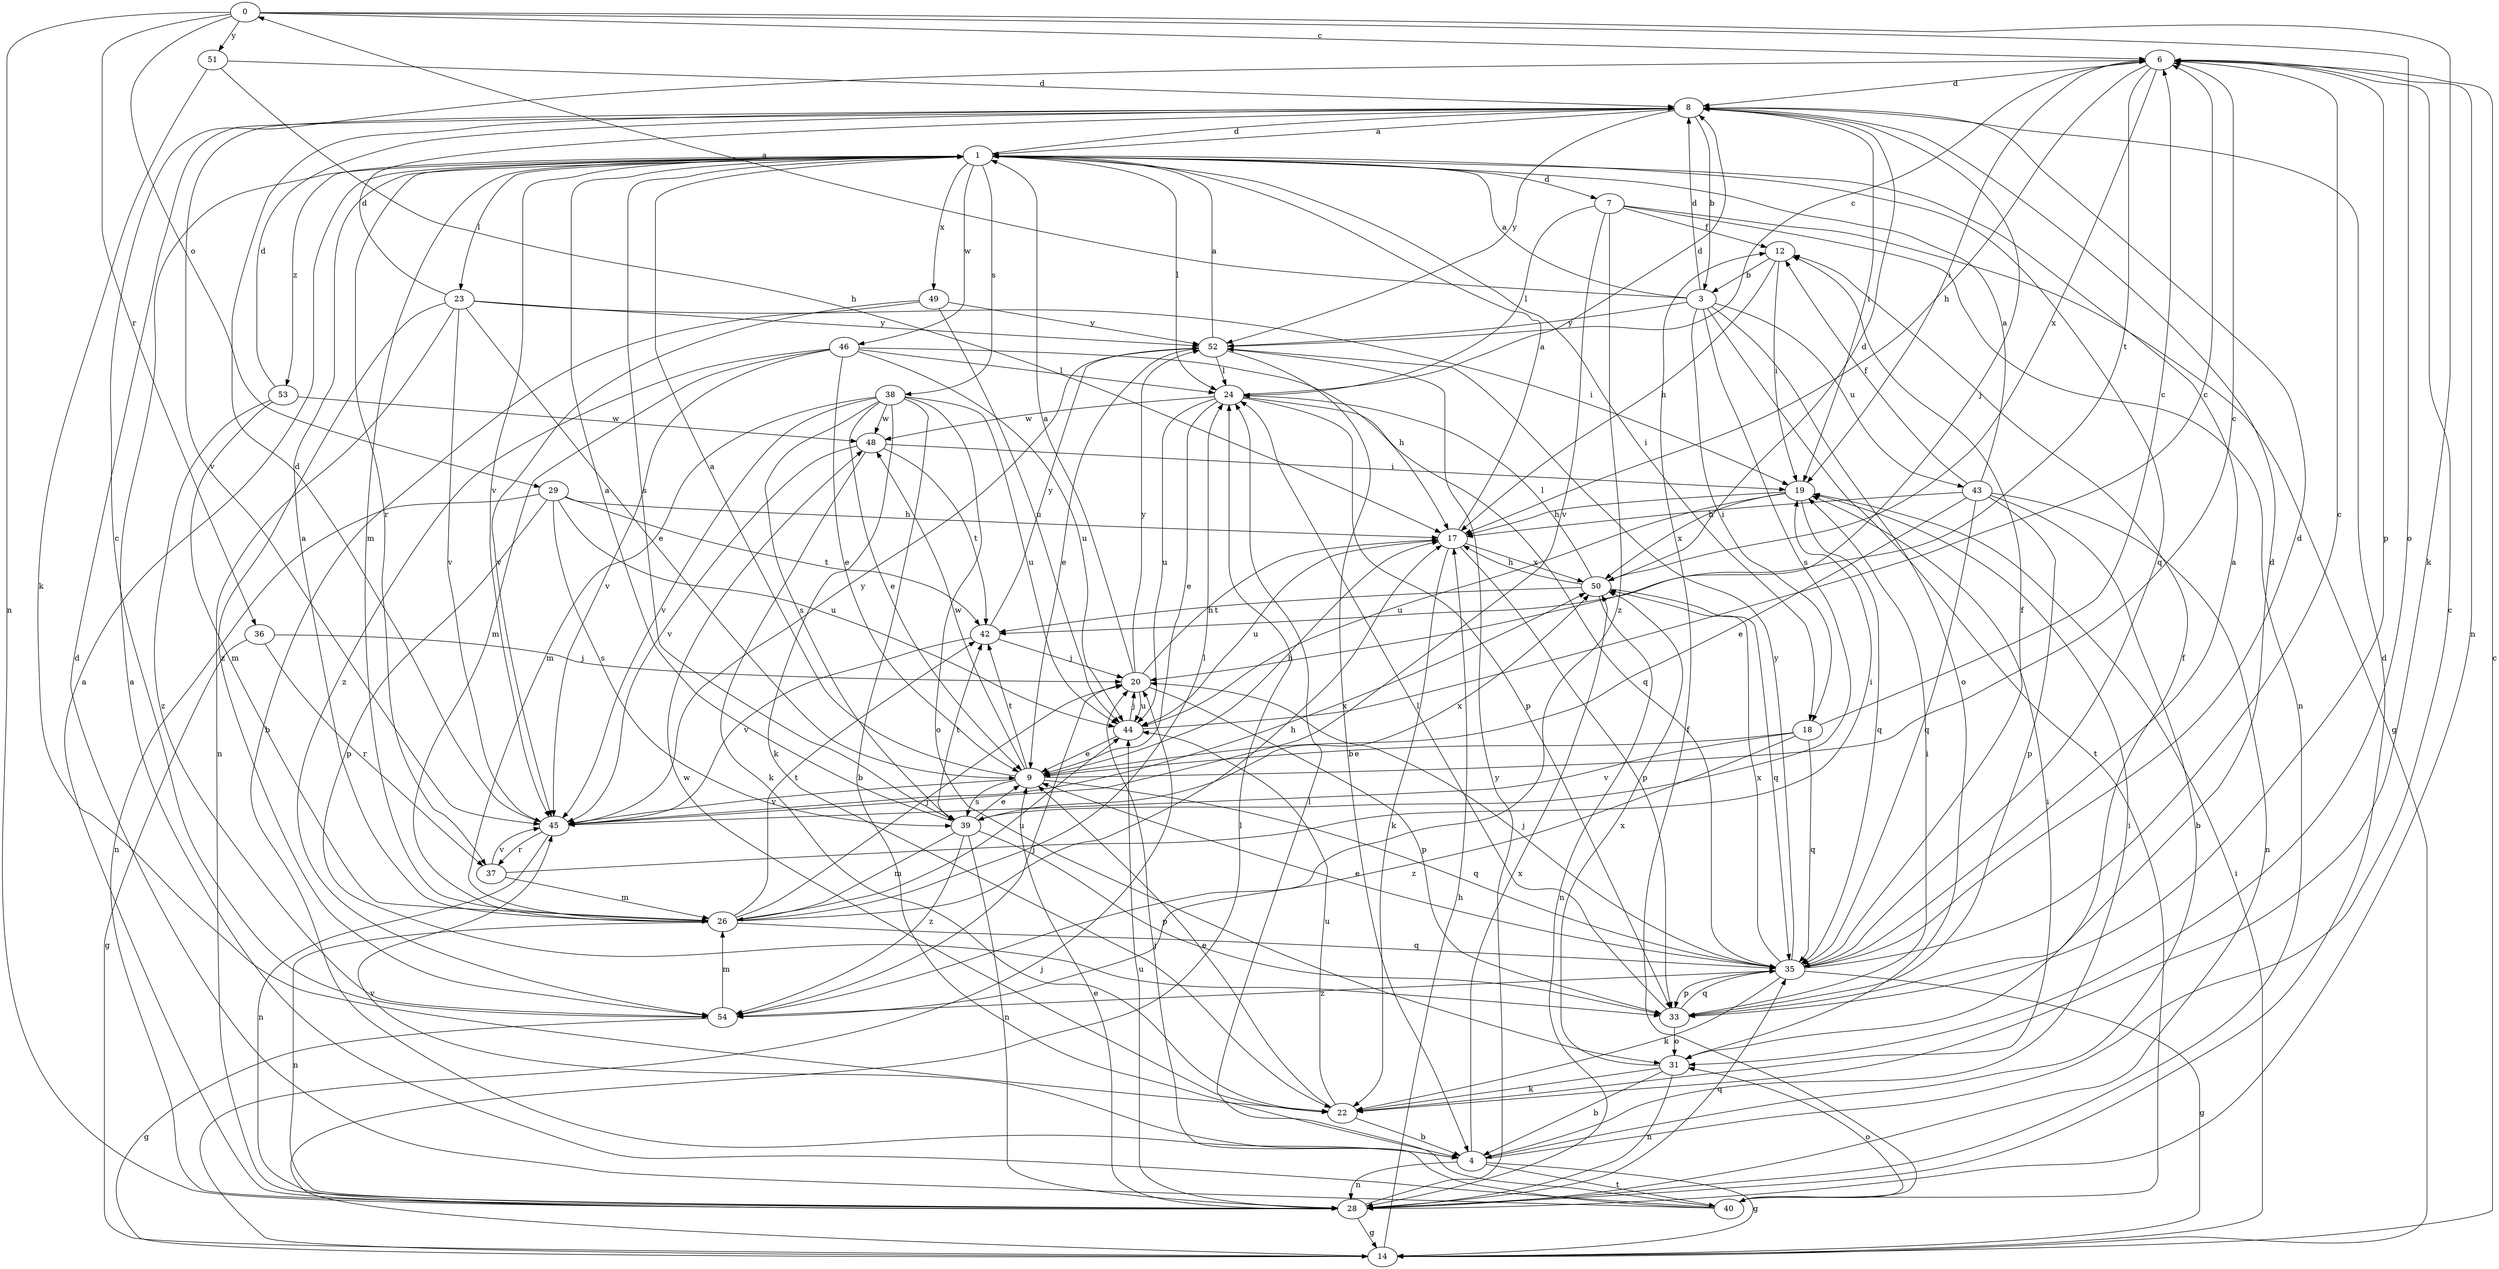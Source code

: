 strict digraph  {
0;
1;
3;
4;
6;
7;
8;
9;
12;
14;
17;
18;
19;
20;
22;
23;
24;
26;
28;
29;
31;
33;
35;
36;
37;
38;
39;
40;
42;
43;
44;
45;
46;
48;
49;
50;
51;
52;
53;
54;
0 -> 6  [label=c];
0 -> 22  [label=k];
0 -> 28  [label=n];
0 -> 29  [label=o];
0 -> 31  [label=o];
0 -> 36  [label=r];
0 -> 51  [label=y];
1 -> 7  [label=d];
1 -> 8  [label=d];
1 -> 18  [label=i];
1 -> 23  [label=l];
1 -> 24  [label=l];
1 -> 26  [label=m];
1 -> 35  [label=q];
1 -> 37  [label=r];
1 -> 38  [label=s];
1 -> 39  [label=s];
1 -> 45  [label=v];
1 -> 46  [label=w];
1 -> 49  [label=x];
1 -> 53  [label=z];
3 -> 0  [label=a];
3 -> 1  [label=a];
3 -> 8  [label=d];
3 -> 18  [label=i];
3 -> 31  [label=o];
3 -> 39  [label=s];
3 -> 40  [label=t];
3 -> 43  [label=u];
3 -> 52  [label=y];
4 -> 6  [label=c];
4 -> 14  [label=g];
4 -> 19  [label=i];
4 -> 28  [label=n];
4 -> 40  [label=t];
4 -> 45  [label=v];
4 -> 50  [label=x];
6 -> 8  [label=d];
6 -> 17  [label=h];
6 -> 19  [label=i];
6 -> 28  [label=n];
6 -> 33  [label=p];
6 -> 42  [label=t];
6 -> 50  [label=x];
7 -> 12  [label=f];
7 -> 14  [label=g];
7 -> 24  [label=l];
7 -> 28  [label=n];
7 -> 45  [label=v];
7 -> 54  [label=z];
8 -> 1  [label=a];
8 -> 3  [label=b];
8 -> 19  [label=i];
8 -> 20  [label=j];
8 -> 45  [label=v];
8 -> 52  [label=y];
9 -> 1  [label=a];
9 -> 6  [label=c];
9 -> 17  [label=h];
9 -> 35  [label=q];
9 -> 39  [label=s];
9 -> 42  [label=t];
9 -> 45  [label=v];
9 -> 48  [label=w];
12 -> 3  [label=b];
12 -> 17  [label=h];
12 -> 19  [label=i];
14 -> 6  [label=c];
14 -> 17  [label=h];
14 -> 19  [label=i];
14 -> 20  [label=j];
14 -> 24  [label=l];
17 -> 1  [label=a];
17 -> 22  [label=k];
17 -> 33  [label=p];
17 -> 44  [label=u];
17 -> 50  [label=x];
18 -> 6  [label=c];
18 -> 9  [label=e];
18 -> 35  [label=q];
18 -> 45  [label=v];
18 -> 54  [label=z];
19 -> 17  [label=h];
19 -> 35  [label=q];
19 -> 44  [label=u];
19 -> 50  [label=x];
20 -> 1  [label=a];
20 -> 17  [label=h];
20 -> 33  [label=p];
20 -> 44  [label=u];
20 -> 52  [label=y];
22 -> 4  [label=b];
22 -> 9  [label=e];
22 -> 19  [label=i];
22 -> 44  [label=u];
22 -> 48  [label=w];
23 -> 8  [label=d];
23 -> 9  [label=e];
23 -> 19  [label=i];
23 -> 28  [label=n];
23 -> 45  [label=v];
23 -> 52  [label=y];
23 -> 54  [label=z];
24 -> 8  [label=d];
24 -> 9  [label=e];
24 -> 33  [label=p];
24 -> 35  [label=q];
24 -> 44  [label=u];
24 -> 48  [label=w];
26 -> 1  [label=a];
26 -> 17  [label=h];
26 -> 20  [label=j];
26 -> 24  [label=l];
26 -> 28  [label=n];
26 -> 35  [label=q];
26 -> 42  [label=t];
26 -> 44  [label=u];
28 -> 1  [label=a];
28 -> 8  [label=d];
28 -> 9  [label=e];
28 -> 14  [label=g];
28 -> 35  [label=q];
28 -> 44  [label=u];
28 -> 52  [label=y];
29 -> 17  [label=h];
29 -> 28  [label=n];
29 -> 33  [label=p];
29 -> 39  [label=s];
29 -> 42  [label=t];
29 -> 44  [label=u];
31 -> 4  [label=b];
31 -> 12  [label=f];
31 -> 22  [label=k];
31 -> 28  [label=n];
31 -> 50  [label=x];
33 -> 8  [label=d];
33 -> 19  [label=i];
33 -> 24  [label=l];
33 -> 31  [label=o];
33 -> 35  [label=q];
35 -> 1  [label=a];
35 -> 6  [label=c];
35 -> 8  [label=d];
35 -> 9  [label=e];
35 -> 12  [label=f];
35 -> 14  [label=g];
35 -> 20  [label=j];
35 -> 22  [label=k];
35 -> 33  [label=p];
35 -> 50  [label=x];
35 -> 52  [label=y];
35 -> 54  [label=z];
36 -> 14  [label=g];
36 -> 20  [label=j];
36 -> 37  [label=r];
37 -> 19  [label=i];
37 -> 26  [label=m];
37 -> 45  [label=v];
38 -> 4  [label=b];
38 -> 9  [label=e];
38 -> 22  [label=k];
38 -> 26  [label=m];
38 -> 31  [label=o];
38 -> 39  [label=s];
38 -> 44  [label=u];
38 -> 45  [label=v];
38 -> 48  [label=w];
39 -> 1  [label=a];
39 -> 9  [label=e];
39 -> 26  [label=m];
39 -> 28  [label=n];
39 -> 33  [label=p];
39 -> 42  [label=t];
39 -> 50  [label=x];
39 -> 54  [label=z];
40 -> 1  [label=a];
40 -> 8  [label=d];
40 -> 12  [label=f];
40 -> 20  [label=j];
40 -> 24  [label=l];
40 -> 31  [label=o];
42 -> 20  [label=j];
42 -> 45  [label=v];
42 -> 52  [label=y];
43 -> 1  [label=a];
43 -> 4  [label=b];
43 -> 9  [label=e];
43 -> 12  [label=f];
43 -> 17  [label=h];
43 -> 28  [label=n];
43 -> 33  [label=p];
43 -> 35  [label=q];
44 -> 6  [label=c];
44 -> 9  [label=e];
44 -> 20  [label=j];
45 -> 8  [label=d];
45 -> 28  [label=n];
45 -> 37  [label=r];
45 -> 50  [label=x];
45 -> 52  [label=y];
46 -> 9  [label=e];
46 -> 17  [label=h];
46 -> 24  [label=l];
46 -> 26  [label=m];
46 -> 44  [label=u];
46 -> 45  [label=v];
46 -> 54  [label=z];
48 -> 19  [label=i];
48 -> 22  [label=k];
48 -> 42  [label=t];
48 -> 45  [label=v];
49 -> 4  [label=b];
49 -> 44  [label=u];
49 -> 45  [label=v];
49 -> 52  [label=y];
50 -> 8  [label=d];
50 -> 17  [label=h];
50 -> 24  [label=l];
50 -> 28  [label=n];
50 -> 35  [label=q];
50 -> 42  [label=t];
51 -> 8  [label=d];
51 -> 17  [label=h];
51 -> 22  [label=k];
52 -> 1  [label=a];
52 -> 4  [label=b];
52 -> 6  [label=c];
52 -> 9  [label=e];
52 -> 24  [label=l];
53 -> 8  [label=d];
53 -> 26  [label=m];
53 -> 48  [label=w];
53 -> 54  [label=z];
54 -> 6  [label=c];
54 -> 14  [label=g];
54 -> 20  [label=j];
54 -> 26  [label=m];
}
